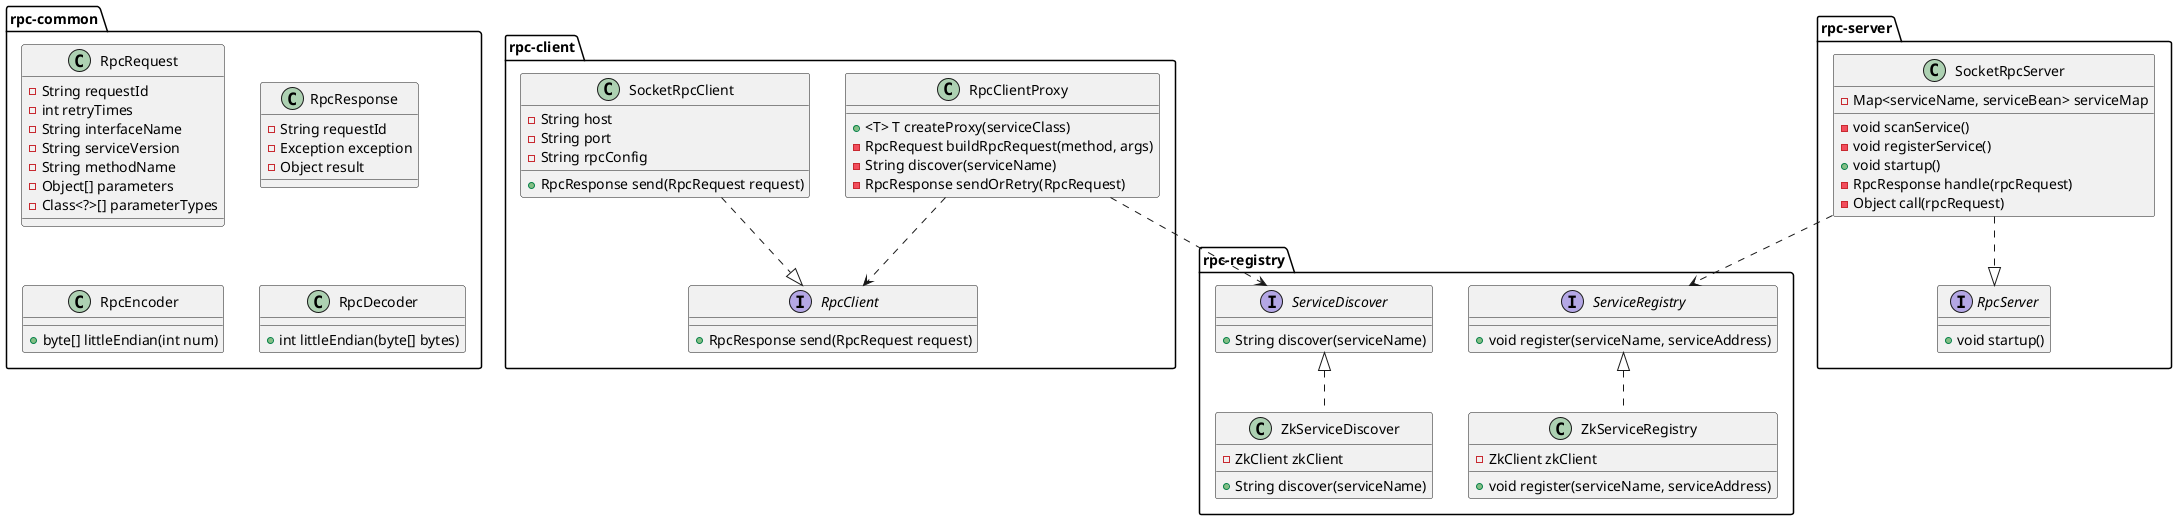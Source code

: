 @startuml
'https://plantuml.com/class-diagram

package "rpc-common" {

    class RpcRequest {
      - String requestId
      - int retryTimes
      - String interfaceName
      - String serviceVersion
      - String methodName
      - Object[] parameters
      - Class<?>[] parameterTypes
    }


    class RpcResponse {
      - String requestId
      - Exception exception
      - Object result
    }

    class RpcEncoder {
      + byte[] littleEndian(int num)
    }

    class RpcDecoder {
      + int littleEndian(byte[] bytes)
    }
}



package "rpc-registry" {

    interface ServiceRegistry {
      + void register(serviceName, serviceAddress)
    }

    interface ServiceDiscover {
      + String discover(serviceName)
    }

    class ZkServiceRegistry {
      - ZkClient zkClient
      + void register(serviceName, serviceAddress)
    }

    class ZkServiceDiscover {
      - ZkClient zkClient
      + String discover(serviceName)
    }

    ServiceRegistry <|.. ZkServiceRegistry
    ServiceDiscover <|.. ZkServiceDiscover
}


package "rpc-client" {

    class RpcClientProxy {
      + <T> T createProxy(serviceClass)
      - RpcRequest buildRpcRequest(method, args)
      - String discover(serviceName)
      - RpcResponse sendOrRetry(RpcRequest)
    }

    interface RpcClient {
      + RpcResponse send(RpcRequest request)
    }

    class SocketRpcClient {
      - String host
      - String port
      - String rpcConfig
      + RpcResponse send(RpcRequest request)
    }

    SocketRpcClient ..|> RpcClient
    RpcClientProxy ..> RpcClient
    RpcClientProxy ..> ServiceDiscover
}


package "rpc-server" {

    interface RpcServer {
      + void startup()
    }

    class SocketRpcServer {
      - Map<serviceName, serviceBean> serviceMap
      - void scanService()
      - void registerService()
      + void startup()
      - RpcResponse handle(rpcRequest)
      - Object call(rpcRequest)
    }

    SocketRpcServer ..|> RpcServer
    SocketRpcServer ..> ServiceRegistry
}


@enduml